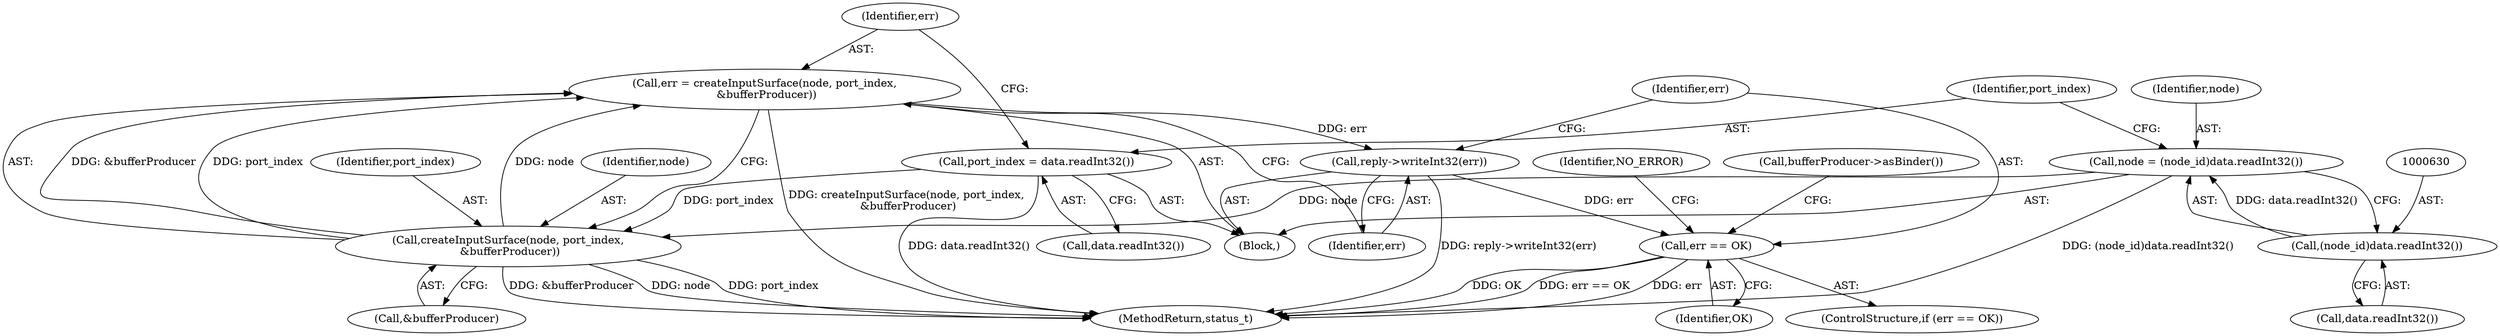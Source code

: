 digraph "0_Android_25be9ac20db51044e1b09ca67906355e4f328d48_0@API" {
"1000638" [label="(Call,err = createInputSurface(node, port_index,\n &bufferProducer))"];
"1000640" [label="(Call,createInputSurface(node, port_index,\n &bufferProducer))"];
"1000627" [label="(Call,node = (node_id)data.readInt32())"];
"1000629" [label="(Call,(node_id)data.readInt32())"];
"1000633" [label="(Call,port_index = data.readInt32())"];
"1000645" [label="(Call,reply->writeInt32(err))"];
"1000648" [label="(Call,err == OK)"];
"1000642" [label="(Identifier,port_index)"];
"1000621" [label="(Block,)"];
"1000638" [label="(Call,err = createInputSurface(node, port_index,\n &bufferProducer))"];
"1000628" [label="(Identifier,node)"];
"1000639" [label="(Identifier,err)"];
"1000627" [label="(Call,node = (node_id)data.readInt32())"];
"1000650" [label="(Identifier,OK)"];
"1000649" [label="(Identifier,err)"];
"1000629" [label="(Call,(node_id)data.readInt32())"];
"1000648" [label="(Call,err == OK)"];
"1000640" [label="(Call,createInputSurface(node, port_index,\n &bufferProducer))"];
"1000641" [label="(Identifier,node)"];
"1000634" [label="(Identifier,port_index)"];
"1000633" [label="(Call,port_index = data.readInt32())"];
"1000655" [label="(Identifier,NO_ERROR)"];
"1000646" [label="(Identifier,err)"];
"1000643" [label="(Call,&bufferProducer)"];
"1000635" [label="(Call,data.readInt32())"];
"1000645" [label="(Call,reply->writeInt32(err))"];
"1000653" [label="(Call,bufferProducer->asBinder())"];
"1000631" [label="(Call,data.readInt32())"];
"1000647" [label="(ControlStructure,if (err == OK))"];
"1001056" [label="(MethodReturn,status_t)"];
"1000638" -> "1000621"  [label="AST: "];
"1000638" -> "1000640"  [label="CFG: "];
"1000639" -> "1000638"  [label="AST: "];
"1000640" -> "1000638"  [label="AST: "];
"1000646" -> "1000638"  [label="CFG: "];
"1000638" -> "1001056"  [label="DDG: createInputSurface(node, port_index,\n &bufferProducer)"];
"1000640" -> "1000638"  [label="DDG: node"];
"1000640" -> "1000638"  [label="DDG: port_index"];
"1000640" -> "1000638"  [label="DDG: &bufferProducer"];
"1000638" -> "1000645"  [label="DDG: err"];
"1000640" -> "1000643"  [label="CFG: "];
"1000641" -> "1000640"  [label="AST: "];
"1000642" -> "1000640"  [label="AST: "];
"1000643" -> "1000640"  [label="AST: "];
"1000640" -> "1001056"  [label="DDG: &bufferProducer"];
"1000640" -> "1001056"  [label="DDG: node"];
"1000640" -> "1001056"  [label="DDG: port_index"];
"1000627" -> "1000640"  [label="DDG: node"];
"1000633" -> "1000640"  [label="DDG: port_index"];
"1000627" -> "1000621"  [label="AST: "];
"1000627" -> "1000629"  [label="CFG: "];
"1000628" -> "1000627"  [label="AST: "];
"1000629" -> "1000627"  [label="AST: "];
"1000634" -> "1000627"  [label="CFG: "];
"1000627" -> "1001056"  [label="DDG: (node_id)data.readInt32()"];
"1000629" -> "1000627"  [label="DDG: data.readInt32()"];
"1000629" -> "1000631"  [label="CFG: "];
"1000630" -> "1000629"  [label="AST: "];
"1000631" -> "1000629"  [label="AST: "];
"1000633" -> "1000621"  [label="AST: "];
"1000633" -> "1000635"  [label="CFG: "];
"1000634" -> "1000633"  [label="AST: "];
"1000635" -> "1000633"  [label="AST: "];
"1000639" -> "1000633"  [label="CFG: "];
"1000633" -> "1001056"  [label="DDG: data.readInt32()"];
"1000645" -> "1000621"  [label="AST: "];
"1000645" -> "1000646"  [label="CFG: "];
"1000646" -> "1000645"  [label="AST: "];
"1000649" -> "1000645"  [label="CFG: "];
"1000645" -> "1001056"  [label="DDG: reply->writeInt32(err)"];
"1000645" -> "1000648"  [label="DDG: err"];
"1000648" -> "1000647"  [label="AST: "];
"1000648" -> "1000650"  [label="CFG: "];
"1000649" -> "1000648"  [label="AST: "];
"1000650" -> "1000648"  [label="AST: "];
"1000653" -> "1000648"  [label="CFG: "];
"1000655" -> "1000648"  [label="CFG: "];
"1000648" -> "1001056"  [label="DDG: OK"];
"1000648" -> "1001056"  [label="DDG: err == OK"];
"1000648" -> "1001056"  [label="DDG: err"];
}
